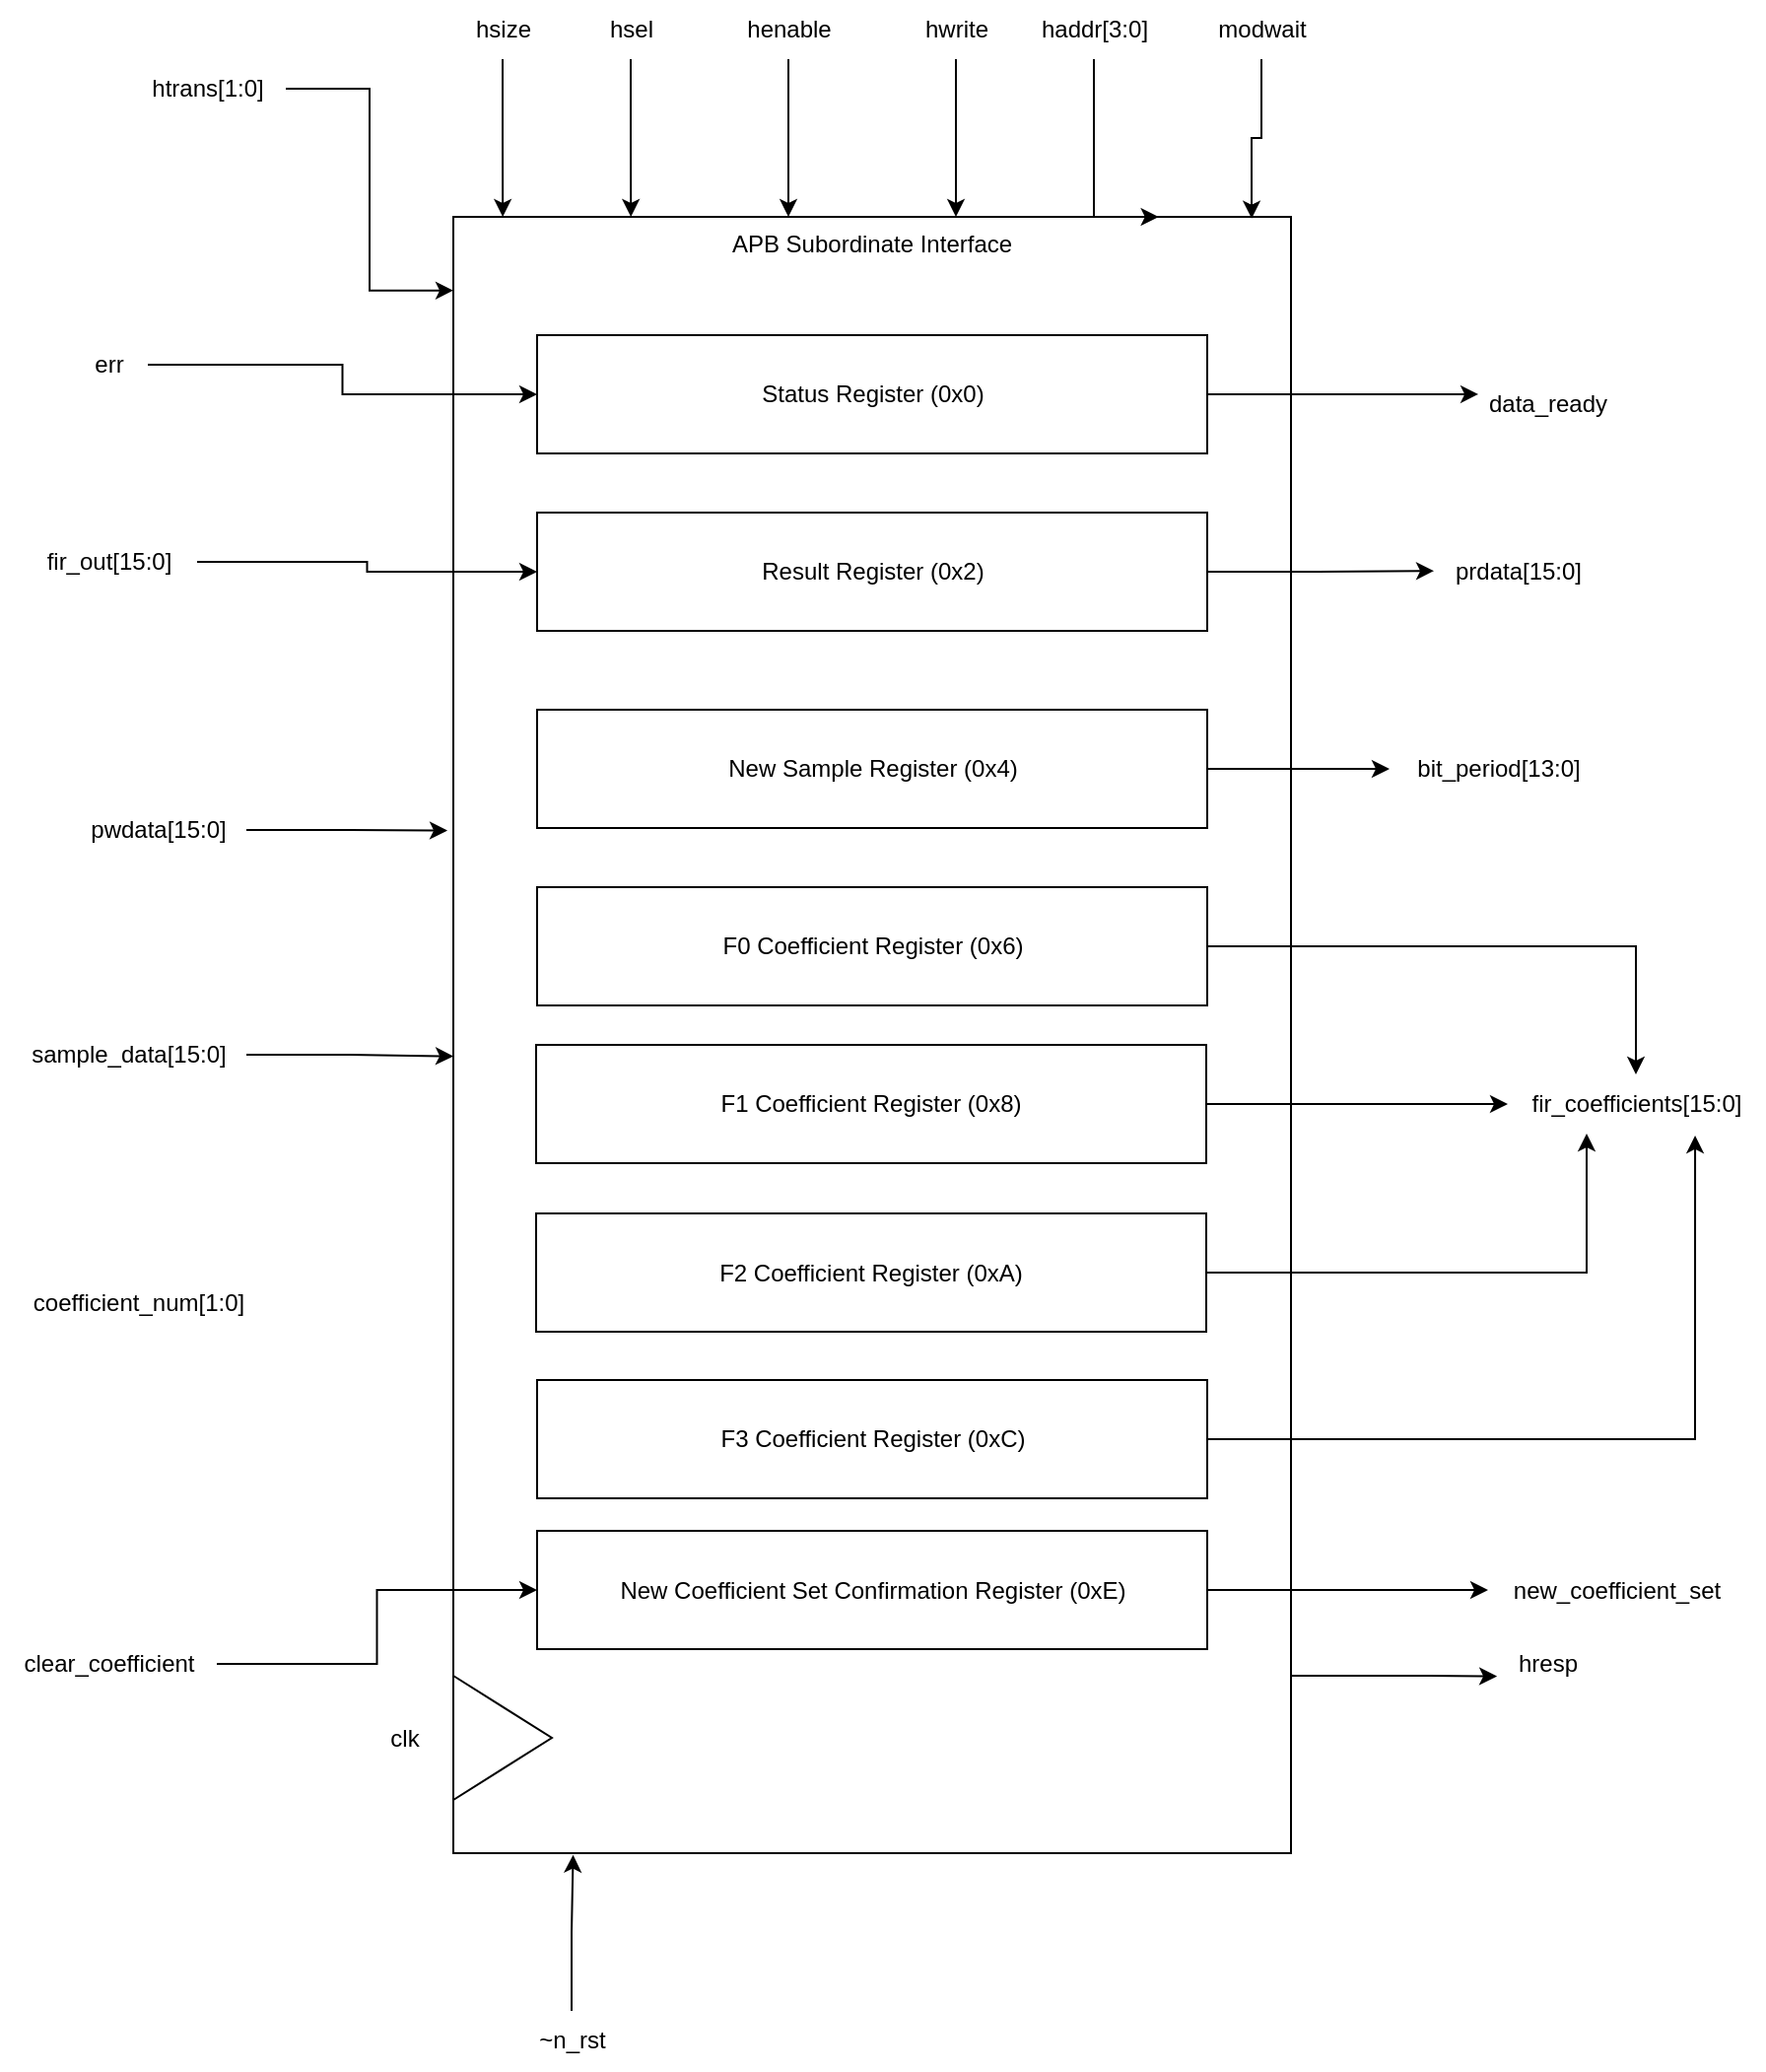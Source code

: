 <mxfile version="26.1.3">
  <diagram name="Page-1" id="P24K-qhNfImgQtz_AjTO">
    <mxGraphModel dx="3669" dy="908" grid="1" gridSize="10" guides="1" tooltips="1" connect="1" arrows="1" fold="1" page="1" pageScale="1" pageWidth="850" pageHeight="1100" math="0" shadow="0">
      <root>
        <mxCell id="0" />
        <mxCell id="1" parent="0" />
        <mxCell id="o1OYObT5BuMIY8ksVBpy-1" value="clk" style="text;html=1;align=center;verticalAlign=middle;resizable=0;points=[];autosize=1;strokeColor=none;fillColor=none;" parent="1" vertex="1">
          <mxGeometry x="-950" y="1926.5" width="40" height="30" as="geometry" />
        </mxCell>
        <mxCell id="o1OYObT5BuMIY8ksVBpy-2" value="~n_rst" style="text;html=1;align=center;verticalAlign=middle;resizable=0;points=[];autosize=1;strokeColor=none;fillColor=none;" parent="1" vertex="1">
          <mxGeometry x="-875" y="2080" width="60" height="30" as="geometry" />
        </mxCell>
        <mxCell id="o1OYObT5BuMIY8ksVBpy-3" value="&lt;div&gt;APB Subordinate Interface&lt;/div&gt;" style="rounded=0;whiteSpace=wrap;html=1;align=center;verticalAlign=top;" parent="1" vertex="1">
          <mxGeometry x="-905" y="1170" width="425" height="830" as="geometry" />
        </mxCell>
        <mxCell id="o1OYObT5BuMIY8ksVBpy-4" value="" style="triangle;whiteSpace=wrap;html=1;" parent="1" vertex="1">
          <mxGeometry x="-905" y="1910" width="50" height="63" as="geometry" />
        </mxCell>
        <mxCell id="o1OYObT5BuMIY8ksVBpy-5" style="edgeStyle=orthogonalEdgeStyle;rounded=0;orthogonalLoop=1;jettySize=auto;html=1;entryX=0.143;entryY=1.001;entryDx=0;entryDy=0;entryPerimeter=0;" parent="1" source="o1OYObT5BuMIY8ksVBpy-2" target="o1OYObT5BuMIY8ksVBpy-3" edge="1">
          <mxGeometry relative="1" as="geometry" />
        </mxCell>
        <mxCell id="o1OYObT5BuMIY8ksVBpy-6" value="Status Register (0x0)" style="rounded=0;whiteSpace=wrap;html=1;" parent="1" vertex="1">
          <mxGeometry x="-862.5" y="1230" width="340" height="60" as="geometry" />
        </mxCell>
        <mxCell id="o1OYObT5BuMIY8ksVBpy-7" value="Result Register (0x2)" style="rounded=0;whiteSpace=wrap;html=1;" parent="1" vertex="1">
          <mxGeometry x="-862.5" y="1320" width="340" height="60" as="geometry" />
        </mxCell>
        <mxCell id="o1OYObT5BuMIY8ksVBpy-8" style="edgeStyle=orthogonalEdgeStyle;rounded=0;orthogonalLoop=1;jettySize=auto;html=1;" parent="1" source="o1OYObT5BuMIY8ksVBpy-9" target="o1OYObT5BuMIY8ksVBpy-32" edge="1">
          <mxGeometry relative="1" as="geometry" />
        </mxCell>
        <mxCell id="o1OYObT5BuMIY8ksVBpy-9" value="New Sample Register (0x4)" style="rounded=0;whiteSpace=wrap;html=1;" parent="1" vertex="1">
          <mxGeometry x="-862.5" y="1420" width="340" height="60" as="geometry" />
        </mxCell>
        <mxCell id="o1OYObT5BuMIY8ksVBpy-10" style="edgeStyle=orthogonalEdgeStyle;rounded=0;orthogonalLoop=1;jettySize=auto;html=1;" parent="1" source="o1OYObT5BuMIY8ksVBpy-11" target="o1OYObT5BuMIY8ksVBpy-33" edge="1">
          <mxGeometry relative="1" as="geometry" />
        </mxCell>
        <mxCell id="o1OYObT5BuMIY8ksVBpy-11" value="F0 Coefficient Register (0x6)" style="rounded=0;whiteSpace=wrap;html=1;" parent="1" vertex="1">
          <mxGeometry x="-862.5" y="1510" width="340" height="60" as="geometry" />
        </mxCell>
        <mxCell id="o1OYObT5BuMIY8ksVBpy-13" style="edgeStyle=orthogonalEdgeStyle;rounded=0;orthogonalLoop=1;jettySize=auto;html=1;entryX=0;entryY=0.5;entryDx=0;entryDy=0;" parent="1" source="o1OYObT5BuMIY8ksVBpy-14" target="o1OYObT5BuMIY8ksVBpy-6" edge="1">
          <mxGeometry relative="1" as="geometry" />
        </mxCell>
        <mxCell id="o1OYObT5BuMIY8ksVBpy-14" value="err" style="text;html=1;align=center;verticalAlign=middle;resizable=0;points=[];autosize=1;strokeColor=none;fillColor=none;" parent="1" vertex="1">
          <mxGeometry x="-1100" y="1230" width="40" height="30" as="geometry" />
        </mxCell>
        <mxCell id="o1OYObT5BuMIY8ksVBpy-15" value="sample_data[15:0]" style="text;html=1;align=center;verticalAlign=middle;resizable=0;points=[];autosize=1;strokeColor=none;fillColor=none;" parent="1" vertex="1">
          <mxGeometry x="-1130" y="1580" width="120" height="30" as="geometry" />
        </mxCell>
        <mxCell id="o1OYObT5BuMIY8ksVBpy-18" style="edgeStyle=orthogonalEdgeStyle;rounded=0;orthogonalLoop=1;jettySize=auto;html=1;entryX=0;entryY=0.5;entryDx=0;entryDy=0;" parent="1" source="JW7BccXnfLLCZpJVobOL-10" target="o1OYObT5BuMIY8ksVBpy-7" edge="1">
          <mxGeometry relative="1" as="geometry">
            <mxPoint x="-1020" y="1365" as="sourcePoint" />
            <mxPoint x="-940" y="1350" as="targetPoint" />
            <Array as="points" />
          </mxGeometry>
        </mxCell>
        <mxCell id="o1OYObT5BuMIY8ksVBpy-20" value="hsel" style="text;html=1;align=center;verticalAlign=middle;resizable=0;points=[];autosize=1;strokeColor=none;fillColor=none;" parent="1" vertex="1">
          <mxGeometry x="-840" y="1060" width="50" height="30" as="geometry" />
        </mxCell>
        <mxCell id="o1OYObT5BuMIY8ksVBpy-21" value="haddr[3:0]" style="text;html=1;align=center;verticalAlign=middle;resizable=0;points=[];autosize=1;strokeColor=none;fillColor=none;" parent="1" vertex="1">
          <mxGeometry x="-620" y="1060" width="80" height="30" as="geometry" />
        </mxCell>
        <mxCell id="o1OYObT5BuMIY8ksVBpy-22" style="edgeStyle=orthogonalEdgeStyle;rounded=0;orthogonalLoop=1;jettySize=auto;html=1;" parent="1" source="o1OYObT5BuMIY8ksVBpy-23" target="o1OYObT5BuMIY8ksVBpy-3" edge="1">
          <mxGeometry relative="1" as="geometry">
            <Array as="points">
              <mxPoint x="-735" y="1150" />
              <mxPoint x="-735" y="1150" />
            </Array>
          </mxGeometry>
        </mxCell>
        <mxCell id="o1OYObT5BuMIY8ksVBpy-23" value="henable" style="text;html=1;align=center;verticalAlign=middle;resizable=0;points=[];autosize=1;strokeColor=none;fillColor=none;" parent="1" vertex="1">
          <mxGeometry x="-770" y="1060" width="70" height="30" as="geometry" />
        </mxCell>
        <mxCell id="o1OYObT5BuMIY8ksVBpy-24" style="edgeStyle=orthogonalEdgeStyle;rounded=0;orthogonalLoop=1;jettySize=auto;html=1;" parent="1" source="o1OYObT5BuMIY8ksVBpy-25" target="o1OYObT5BuMIY8ksVBpy-3" edge="1">
          <mxGeometry relative="1" as="geometry">
            <Array as="points">
              <mxPoint x="-650" y="1160" />
              <mxPoint x="-650" y="1160" />
            </Array>
          </mxGeometry>
        </mxCell>
        <mxCell id="o1OYObT5BuMIY8ksVBpy-25" value="hwrite" style="text;html=1;align=center;verticalAlign=middle;resizable=0;points=[];autosize=1;strokeColor=none;fillColor=none;" parent="1" vertex="1">
          <mxGeometry x="-680" y="1060" width="60" height="30" as="geometry" />
        </mxCell>
        <mxCell id="JW7BccXnfLLCZpJVobOL-17" style="edgeStyle=orthogonalEdgeStyle;rounded=0;orthogonalLoop=1;jettySize=auto;html=1;entryX=-0.007;entryY=0.375;entryDx=0;entryDy=0;entryPerimeter=0;" edge="1" parent="1" source="o1OYObT5BuMIY8ksVBpy-28" target="o1OYObT5BuMIY8ksVBpy-3">
          <mxGeometry relative="1" as="geometry" />
        </mxCell>
        <mxCell id="o1OYObT5BuMIY8ksVBpy-28" value="pwdata[15:0]" style="text;html=1;align=center;verticalAlign=middle;resizable=0;points=[];autosize=1;strokeColor=none;fillColor=none;" parent="1" vertex="1">
          <mxGeometry x="-1100" y="1466" width="90" height="30" as="geometry" />
        </mxCell>
        <mxCell id="o1OYObT5BuMIY8ksVBpy-29" value="prdata[15:0]" style="text;html=1;align=center;verticalAlign=middle;resizable=0;points=[];autosize=1;strokeColor=none;fillColor=none;" parent="1" vertex="1">
          <mxGeometry x="-410" y="1335" width="90" height="30" as="geometry" />
        </mxCell>
        <mxCell id="o1OYObT5BuMIY8ksVBpy-30" value="hresp" style="text;html=1;align=center;verticalAlign=middle;resizable=0;points=[];autosize=1;strokeColor=none;fillColor=none;" parent="1" vertex="1">
          <mxGeometry x="-375" y="1889" width="50" height="30" as="geometry" />
        </mxCell>
        <mxCell id="o1OYObT5BuMIY8ksVBpy-31" value="data_ready" style="text;html=1;align=center;verticalAlign=middle;resizable=0;points=[];autosize=1;strokeColor=none;fillColor=none;" parent="1" vertex="1">
          <mxGeometry x="-390" y="1250" width="80" height="30" as="geometry" />
        </mxCell>
        <mxCell id="o1OYObT5BuMIY8ksVBpy-32" value="bit_period[13:0]" style="text;html=1;align=center;verticalAlign=middle;resizable=0;points=[];autosize=1;strokeColor=none;fillColor=none;" parent="1" vertex="1">
          <mxGeometry x="-430" y="1435" width="110" height="30" as="geometry" />
        </mxCell>
        <mxCell id="o1OYObT5BuMIY8ksVBpy-33" value="fir_coefficients[15:0]" style="text;html=1;align=center;verticalAlign=middle;resizable=0;points=[];autosize=1;strokeColor=none;fillColor=none;" parent="1" vertex="1">
          <mxGeometry x="-370" y="1605" width="130" height="30" as="geometry" />
        </mxCell>
        <mxCell id="o1OYObT5BuMIY8ksVBpy-34" style="edgeStyle=orthogonalEdgeStyle;rounded=0;orthogonalLoop=1;jettySize=auto;html=1;entryX=0.842;entryY=0;entryDx=0;entryDy=0;entryPerimeter=0;" parent="1" source="o1OYObT5BuMIY8ksVBpy-21" target="o1OYObT5BuMIY8ksVBpy-3" edge="1">
          <mxGeometry relative="1" as="geometry">
            <Array as="points">
              <mxPoint x="-580" y="1170" />
            </Array>
          </mxGeometry>
        </mxCell>
        <mxCell id="o1OYObT5BuMIY8ksVBpy-35" style="edgeStyle=orthogonalEdgeStyle;rounded=0;orthogonalLoop=1;jettySize=auto;html=1;entryX=0.212;entryY=0;entryDx=0;entryDy=0;entryPerimeter=0;" parent="1" source="o1OYObT5BuMIY8ksVBpy-20" target="o1OYObT5BuMIY8ksVBpy-3" edge="1">
          <mxGeometry relative="1" as="geometry" />
        </mxCell>
        <mxCell id="o1OYObT5BuMIY8ksVBpy-36" style="edgeStyle=orthogonalEdgeStyle;rounded=0;orthogonalLoop=1;jettySize=auto;html=1;entryX=0;entryY=0.513;entryDx=0;entryDy=0;entryPerimeter=0;" parent="1" source="o1OYObT5BuMIY8ksVBpy-15" target="o1OYObT5BuMIY8ksVBpy-3" edge="1">
          <mxGeometry relative="1" as="geometry" />
        </mxCell>
        <mxCell id="o1OYObT5BuMIY8ksVBpy-37" style="edgeStyle=orthogonalEdgeStyle;rounded=0;orthogonalLoop=1;jettySize=auto;html=1;exitX=1;exitY=0.5;exitDx=0;exitDy=0;entryX=0.063;entryY=0.333;entryDx=0;entryDy=0;entryPerimeter=0;" parent="1" target="o1OYObT5BuMIY8ksVBpy-31" edge="1" source="o1OYObT5BuMIY8ksVBpy-6">
          <mxGeometry relative="1" as="geometry">
            <mxPoint x="-522.5" y="1630" as="sourcePoint" />
          </mxGeometry>
        </mxCell>
        <mxCell id="o1OYObT5BuMIY8ksVBpy-38" style="edgeStyle=orthogonalEdgeStyle;rounded=0;orthogonalLoop=1;jettySize=auto;html=1;exitX=1;exitY=1;exitDx=0;exitDy=0;entryX=-0.009;entryY=0.71;entryDx=0;entryDy=0;entryPerimeter=0;" parent="1" source="o1OYObT5BuMIY8ksVBpy-3" target="o1OYObT5BuMIY8ksVBpy-30" edge="1">
          <mxGeometry relative="1" as="geometry">
            <Array as="points">
              <mxPoint x="-480" y="1910" />
              <mxPoint x="-410" y="1910" />
            </Array>
          </mxGeometry>
        </mxCell>
        <mxCell id="o1OYObT5BuMIY8ksVBpy-39" style="edgeStyle=orthogonalEdgeStyle;rounded=0;orthogonalLoop=1;jettySize=auto;html=1;exitX=1;exitY=0.5;exitDx=0;exitDy=0;entryX=0.028;entryY=0.486;entryDx=0;entryDy=0;entryPerimeter=0;" parent="1" source="o1OYObT5BuMIY8ksVBpy-7" target="o1OYObT5BuMIY8ksVBpy-29" edge="1">
          <mxGeometry relative="1" as="geometry" />
        </mxCell>
        <mxCell id="JW7BccXnfLLCZpJVobOL-7" style="edgeStyle=orthogonalEdgeStyle;rounded=0;orthogonalLoop=1;jettySize=auto;html=1;" edge="1" parent="1" source="o1OYObT5BuMIY8ksVBpy-41" target="o1OYObT5BuMIY8ksVBpy-33">
          <mxGeometry relative="1" as="geometry" />
        </mxCell>
        <mxCell id="o1OYObT5BuMIY8ksVBpy-41" value="F1 Coefficient Register (0x8)" style="rounded=0;whiteSpace=wrap;html=1;" parent="1" vertex="1">
          <mxGeometry x="-863" y="1590" width="340" height="60" as="geometry" />
        </mxCell>
        <mxCell id="JW7BccXnfLLCZpJVobOL-8" style="edgeStyle=orthogonalEdgeStyle;rounded=0;orthogonalLoop=1;jettySize=auto;html=1;" edge="1" parent="1" source="o1OYObT5BuMIY8ksVBpy-42" target="o1OYObT5BuMIY8ksVBpy-33">
          <mxGeometry relative="1" as="geometry">
            <mxPoint x="-340" y="1640" as="targetPoint" />
            <Array as="points">
              <mxPoint x="-330" y="1706" />
            </Array>
          </mxGeometry>
        </mxCell>
        <mxCell id="o1OYObT5BuMIY8ksVBpy-42" value="F2 Coefficient Register (0xA)" style="rounded=0;whiteSpace=wrap;html=1;" parent="1" vertex="1">
          <mxGeometry x="-863" y="1675.5" width="340" height="60" as="geometry" />
        </mxCell>
        <mxCell id="o1OYObT5BuMIY8ksVBpy-43" value="F3 Coefficient Register (0xC)" style="rounded=0;whiteSpace=wrap;html=1;" parent="1" vertex="1">
          <mxGeometry x="-862.5" y="1760" width="340" height="60" as="geometry" />
        </mxCell>
        <mxCell id="JW7BccXnfLLCZpJVobOL-14" style="edgeStyle=orthogonalEdgeStyle;rounded=0;orthogonalLoop=1;jettySize=auto;html=1;" edge="1" parent="1" source="o1OYObT5BuMIY8ksVBpy-44" target="JW7BccXnfLLCZpJVobOL-15">
          <mxGeometry relative="1" as="geometry">
            <mxPoint x="-390" y="1866.5" as="targetPoint" />
          </mxGeometry>
        </mxCell>
        <mxCell id="o1OYObT5BuMIY8ksVBpy-44" value="New Coefficient Set Confirmation Register (0xE)" style="rounded=0;whiteSpace=wrap;html=1;" parent="1" vertex="1">
          <mxGeometry x="-862.5" y="1836.5" width="340" height="60" as="geometry" />
        </mxCell>
        <mxCell id="JW7BccXnfLLCZpJVobOL-1" value="hsize" style="text;html=1;align=center;verticalAlign=middle;resizable=0;points=[];autosize=1;strokeColor=none;fillColor=none;" vertex="1" parent="1">
          <mxGeometry x="-905" y="1060" width="50" height="30" as="geometry" />
        </mxCell>
        <mxCell id="JW7BccXnfLLCZpJVobOL-2" style="edgeStyle=orthogonalEdgeStyle;rounded=0;orthogonalLoop=1;jettySize=auto;html=1;entryX=0.059;entryY=0;entryDx=0;entryDy=0;entryPerimeter=0;" edge="1" parent="1" source="JW7BccXnfLLCZpJVobOL-1" target="o1OYObT5BuMIY8ksVBpy-3">
          <mxGeometry relative="1" as="geometry" />
        </mxCell>
        <mxCell id="JW7BccXnfLLCZpJVobOL-3" value="htrans[1:0]" style="text;html=1;align=center;verticalAlign=middle;resizable=0;points=[];autosize=1;strokeColor=none;fillColor=none;" vertex="1" parent="1">
          <mxGeometry x="-1070" y="1090" width="80" height="30" as="geometry" />
        </mxCell>
        <mxCell id="JW7BccXnfLLCZpJVobOL-4" style="edgeStyle=orthogonalEdgeStyle;rounded=0;orthogonalLoop=1;jettySize=auto;html=1;entryX=0;entryY=0.045;entryDx=0;entryDy=0;entryPerimeter=0;" edge="1" parent="1" source="JW7BccXnfLLCZpJVobOL-3" target="o1OYObT5BuMIY8ksVBpy-3">
          <mxGeometry relative="1" as="geometry" />
        </mxCell>
        <mxCell id="JW7BccXnfLLCZpJVobOL-5" value="modwait" style="text;html=1;align=center;verticalAlign=middle;resizable=0;points=[];autosize=1;strokeColor=none;fillColor=none;" vertex="1" parent="1">
          <mxGeometry x="-530" y="1060" width="70" height="30" as="geometry" />
        </mxCell>
        <mxCell id="JW7BccXnfLLCZpJVobOL-6" style="edgeStyle=orthogonalEdgeStyle;rounded=0;orthogonalLoop=1;jettySize=auto;html=1;entryX=0.953;entryY=0.001;entryDx=0;entryDy=0;entryPerimeter=0;" edge="1" parent="1" source="JW7BccXnfLLCZpJVobOL-5" target="o1OYObT5BuMIY8ksVBpy-3">
          <mxGeometry relative="1" as="geometry" />
        </mxCell>
        <mxCell id="JW7BccXnfLLCZpJVobOL-9" style="edgeStyle=orthogonalEdgeStyle;rounded=0;orthogonalLoop=1;jettySize=auto;html=1;entryX=0.731;entryY=1.033;entryDx=0;entryDy=0;entryPerimeter=0;" edge="1" parent="1" source="o1OYObT5BuMIY8ksVBpy-43" target="o1OYObT5BuMIY8ksVBpy-33">
          <mxGeometry relative="1" as="geometry" />
        </mxCell>
        <mxCell id="JW7BccXnfLLCZpJVobOL-10" value="fir_out[15:0]" style="text;html=1;align=center;verticalAlign=middle;resizable=0;points=[];autosize=1;strokeColor=none;fillColor=none;" vertex="1" parent="1">
          <mxGeometry x="-1125" y="1330" width="90" height="30" as="geometry" />
        </mxCell>
        <mxCell id="JW7BccXnfLLCZpJVobOL-11" value="coefficient_num[1:0]" style="text;html=1;align=center;verticalAlign=middle;resizable=0;points=[];autosize=1;strokeColor=none;fillColor=none;" vertex="1" parent="1">
          <mxGeometry x="-1130" y="1705.5" width="130" height="30" as="geometry" />
        </mxCell>
        <mxCell id="JW7BccXnfLLCZpJVobOL-13" style="edgeStyle=orthogonalEdgeStyle;rounded=0;orthogonalLoop=1;jettySize=auto;html=1;entryX=0;entryY=0.5;entryDx=0;entryDy=0;" edge="1" parent="1" source="JW7BccXnfLLCZpJVobOL-12" target="o1OYObT5BuMIY8ksVBpy-44">
          <mxGeometry relative="1" as="geometry" />
        </mxCell>
        <mxCell id="JW7BccXnfLLCZpJVobOL-12" value="clear_coefficient" style="text;html=1;align=center;verticalAlign=middle;resizable=0;points=[];autosize=1;strokeColor=none;fillColor=none;" vertex="1" parent="1">
          <mxGeometry x="-1135" y="1889" width="110" height="30" as="geometry" />
        </mxCell>
        <mxCell id="JW7BccXnfLLCZpJVobOL-15" value="new_coefficient_set" style="text;html=1;align=center;verticalAlign=middle;resizable=0;points=[];autosize=1;strokeColor=none;fillColor=none;" vertex="1" parent="1">
          <mxGeometry x="-380" y="1851.5" width="130" height="30" as="geometry" />
        </mxCell>
      </root>
    </mxGraphModel>
  </diagram>
</mxfile>
